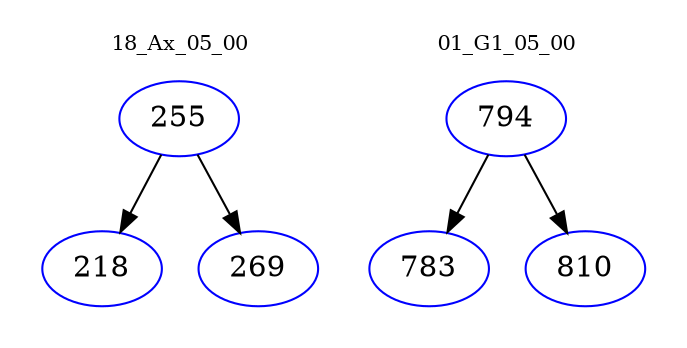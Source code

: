 digraph{
subgraph cluster_0 {
color = white
label = "18_Ax_05_00";
fontsize=10;
T0_255 [label="255", color="blue"]
T0_255 -> T0_218 [color="black"]
T0_218 [label="218", color="blue"]
T0_255 -> T0_269 [color="black"]
T0_269 [label="269", color="blue"]
}
subgraph cluster_1 {
color = white
label = "01_G1_05_00";
fontsize=10;
T1_794 [label="794", color="blue"]
T1_794 -> T1_783 [color="black"]
T1_783 [label="783", color="blue"]
T1_794 -> T1_810 [color="black"]
T1_810 [label="810", color="blue"]
}
}
